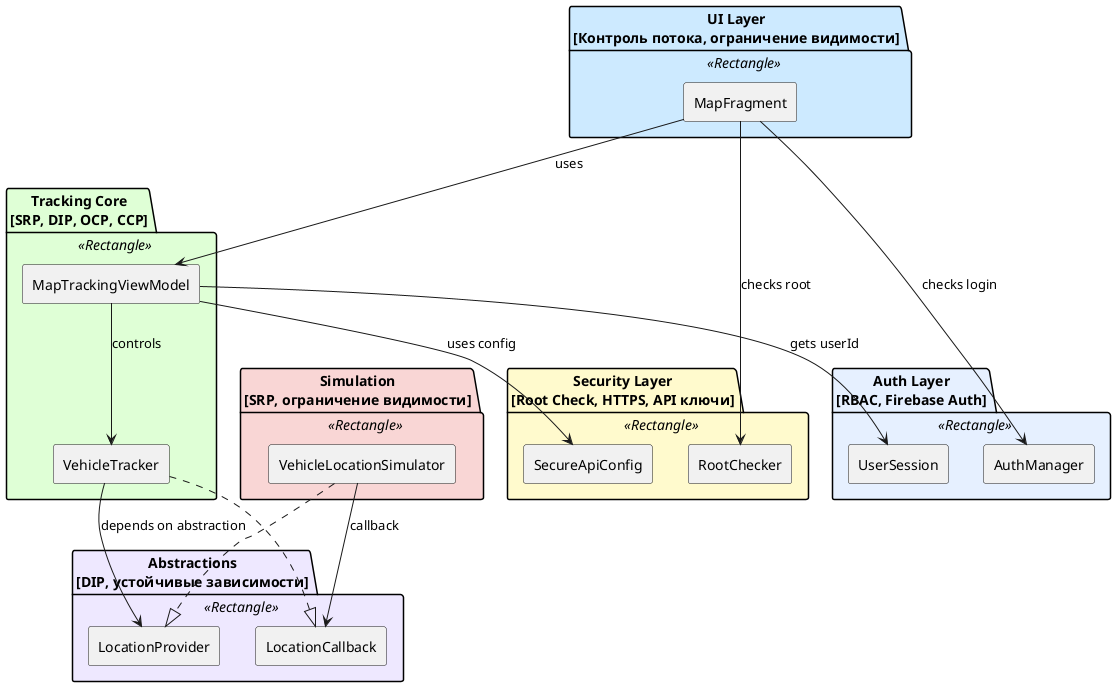 @startuml

skinparam componentStyle rectangle
skinparam defaultTextAlignment center

' ==== Цветовая схема ====
' #CDEAFF – UI слой (Fragments)
' #DFFFD6 – Tracking Core (логика трекинга)
' #F9D6D5 – Simulation (генерация координат)
' #EEE8FF – Abstractions (интерфейсы и контракты)
' #FFFACD – Security (root, API ключи, HTTPS)
' #E6F0FF – Auth (авторизация, RBAC)

' ==== UI Layer ====
package "UI Layer\n[Контроль потока, ограничение видимости]" <<Rectangle>> #CDEAFF {
  [MapFragment]
}

' ==== Tracking Core ====
package "Tracking Core\n[SRP, DIP, OCP, CCP]" <<Rectangle>> #DFFFD6 {
  [VehicleTracker]
  [MapTrackingViewModel]
}

' ==== Simulation Layer ====
package "Simulation\n[SRP, ограничение видимости]" <<Rectangle>> #F9D6D5 {
  [VehicleLocationSimulator]
}

' ==== Abstractions Layer ====
package "Abstractions\n[DIP, устойчивые зависимости]" <<Rectangle>> #EEE8FF {
  [LocationProvider]
  [LocationCallback]
}

' ==== Security Layer ====
package "Security Layer\n[Root Check, HTTPS, API ключи]" <<Rectangle>> #FFFACD {
  [RootChecker]
  [SecureApiConfig]
}

' ==== Auth Layer ====
package "Auth Layer\n[RBAC, Firebase Auth]" <<Rectangle>> #E6F0FF {
  [AuthManager]
  [UserSession]
}

' ==== Directed Dependencies ====
[MapFragment] --> [MapTrackingViewModel] : uses
[MapFragment] --> [RootChecker] : checks root
[MapFragment] --> [AuthManager] : checks login
[MapTrackingViewModel] --> [VehicleTracker] : controls
[MapTrackingViewModel] --> [SecureApiConfig] : uses config
[MapTrackingViewModel] --> [UserSession] : gets userId
[VehicleTracker] --> [LocationProvider] : depends on abstraction
[VehicleLocationSimulator] --> [LocationCallback] : callback

' ==== Interface Implementation ====
[VehicleLocationSimulator] ..|> [LocationProvider]
[VehicleTracker] ..|> [LocationCallback]

@enduml

